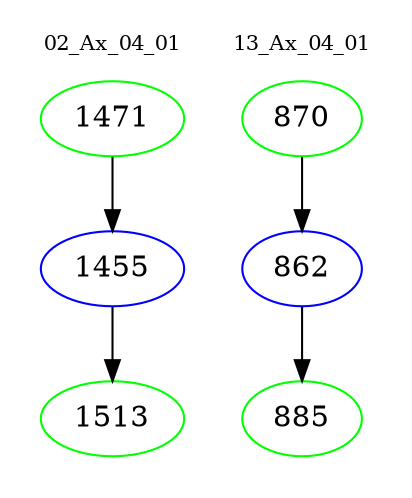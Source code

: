 digraph{
subgraph cluster_0 {
color = white
label = "02_Ax_04_01";
fontsize=10;
T0_1471 [label="1471", color="green"]
T0_1471 -> T0_1455 [color="black"]
T0_1455 [label="1455", color="blue"]
T0_1455 -> T0_1513 [color="black"]
T0_1513 [label="1513", color="green"]
}
subgraph cluster_1 {
color = white
label = "13_Ax_04_01";
fontsize=10;
T1_870 [label="870", color="green"]
T1_870 -> T1_862 [color="black"]
T1_862 [label="862", color="blue"]
T1_862 -> T1_885 [color="black"]
T1_885 [label="885", color="green"]
}
}
